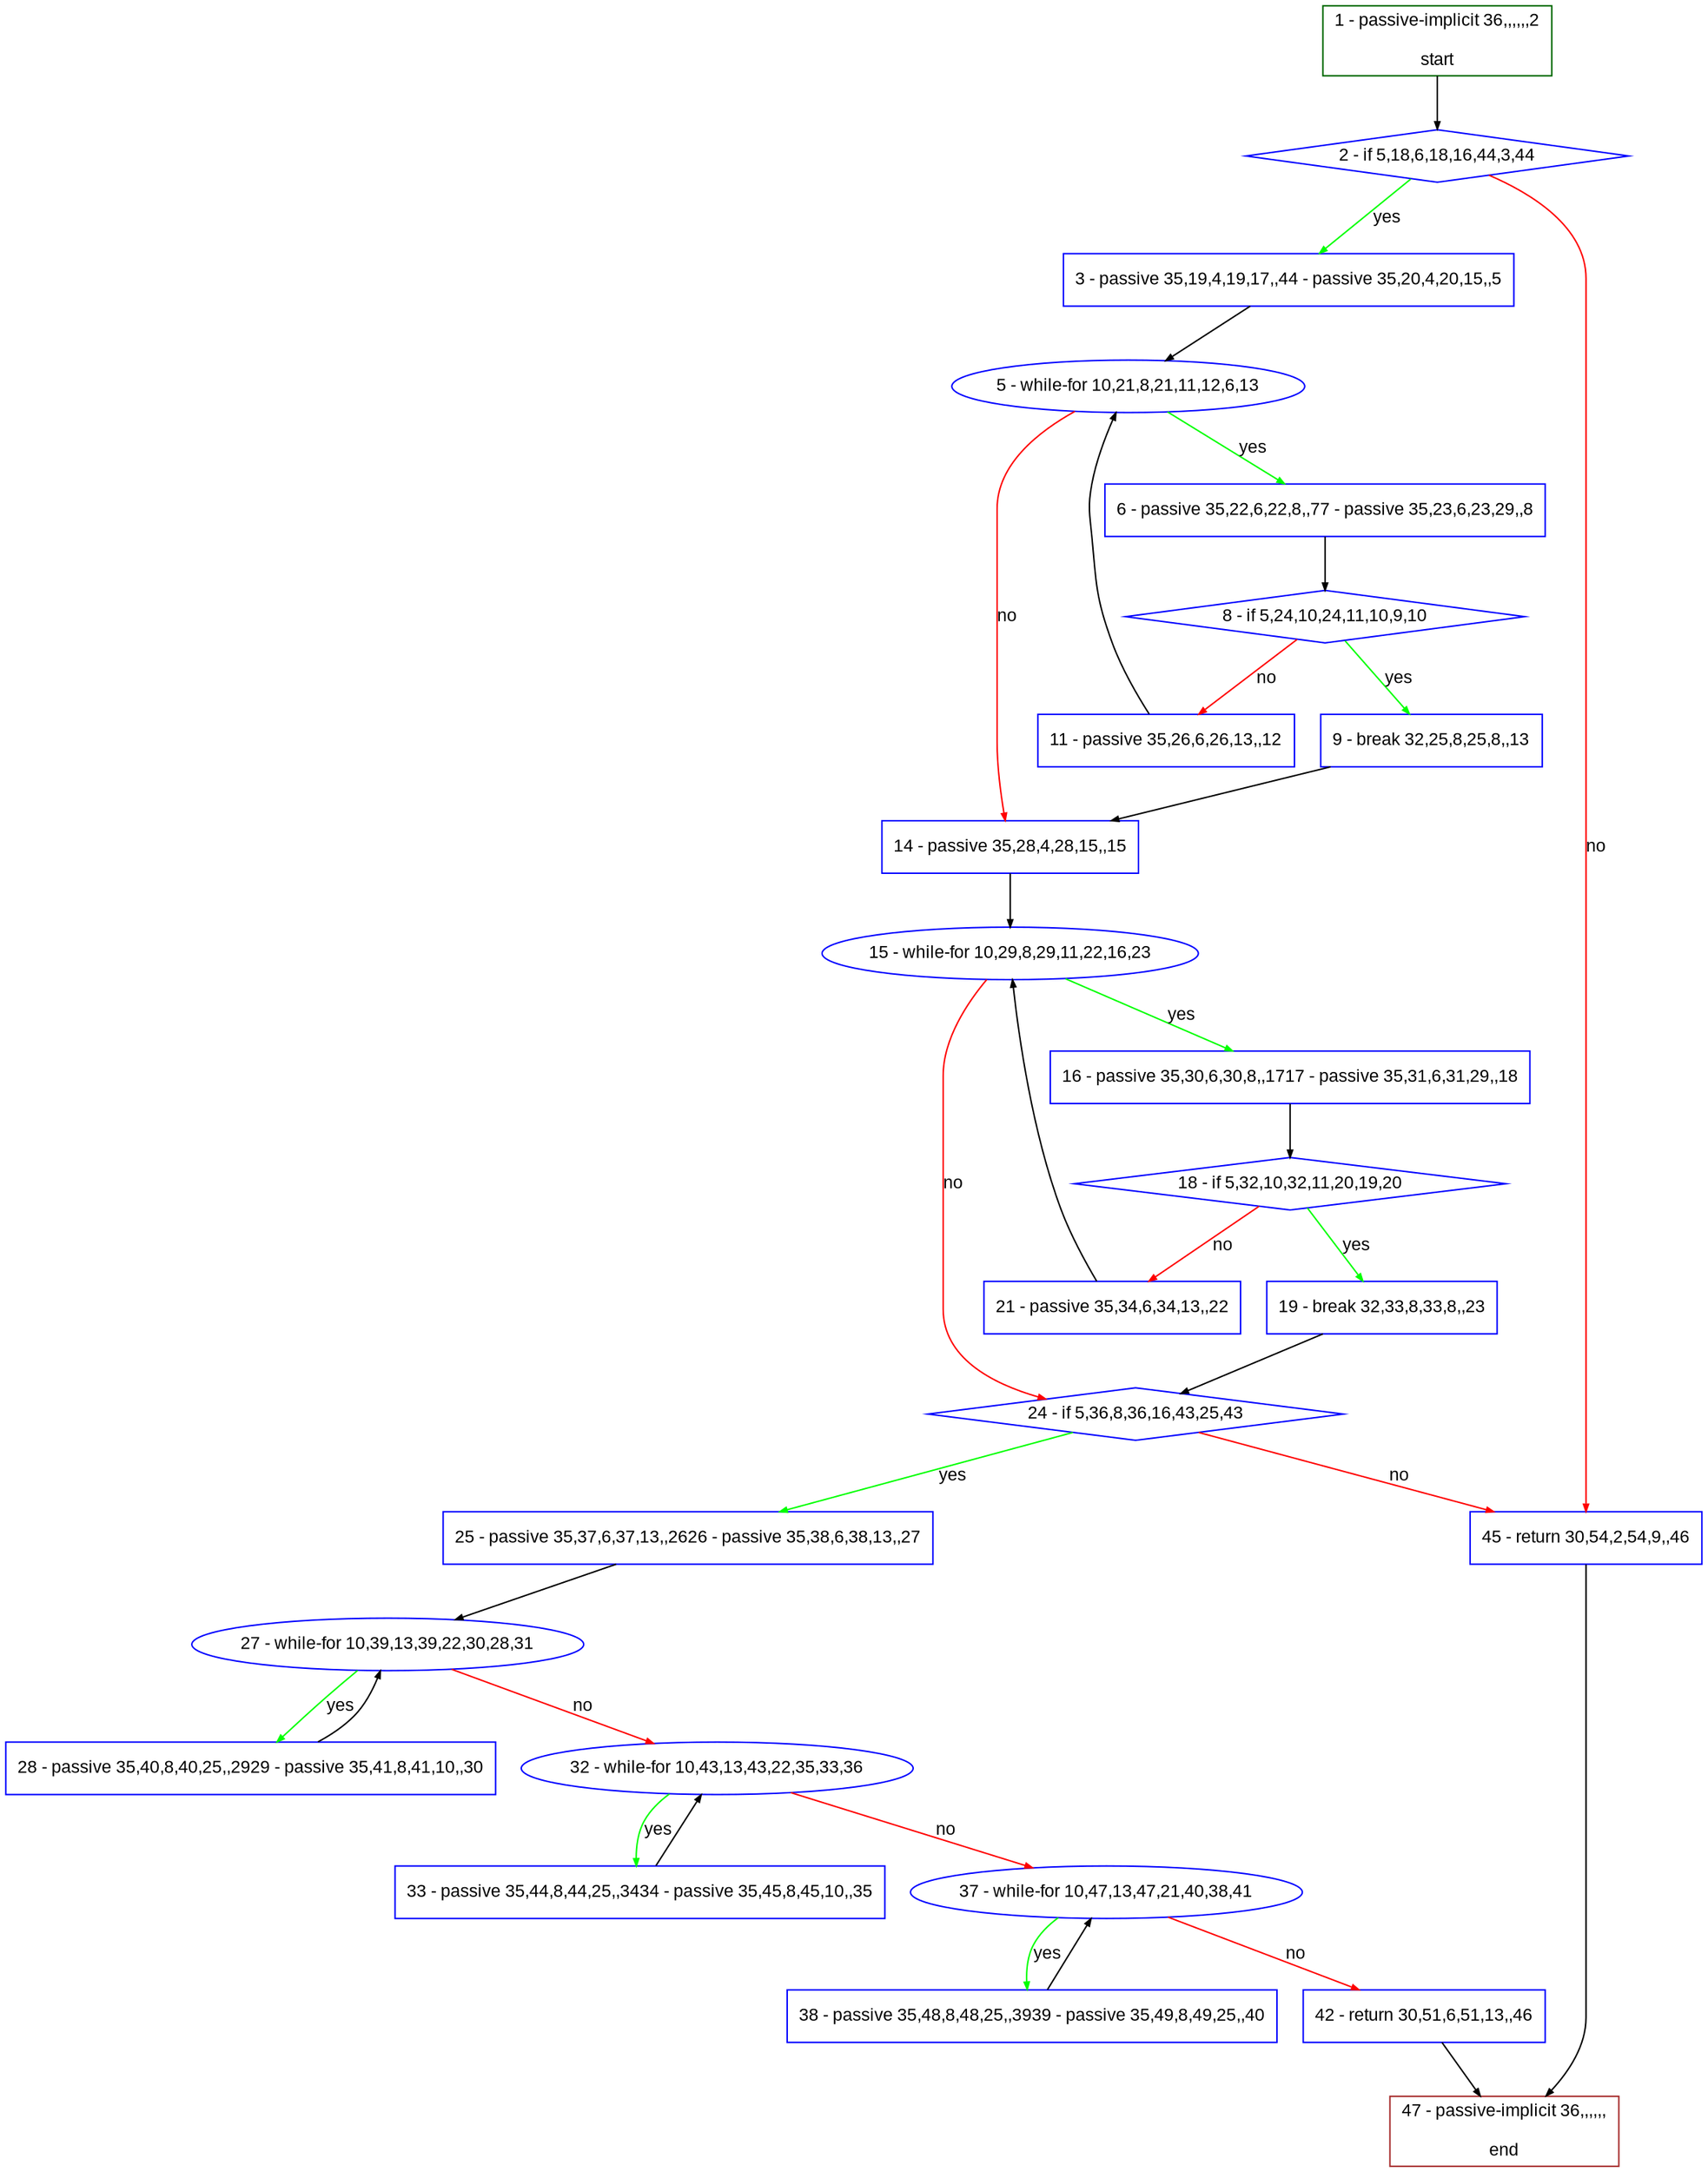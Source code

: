 digraph "" {
  graph [bgcolor="white", fillcolor="#FFFFCC", pack="true", packmode="clust", fontname="Arial", label="", fontsize="12", compound="true", style="rounded,filled"];
  node [node_initialized="no", fillcolor="white", fontname="Arial", label="", color="grey", fontsize="12", fixedsize="false", compound="true", shape="rectangle", style="filled"];
  edge [arrowtail="none", lhead="", fontcolor="black", fontname="Arial", label="", color="black", fontsize="12", arrowhead="normal", arrowsize="0.5", compound="true", ltail="", dir="forward"];
  __N1 [fillcolor="#ffffff", label="2 - if 5,18,6,18,16,44,3,44", color="#0000ff", shape="diamond", style="filled"];
  __N2 [fillcolor="#ffffff", label="1 - passive-implicit 36,,,,,,2\n\nstart", color="#006400", shape="box", style="filled"];
  __N3 [fillcolor="#ffffff", label="3 - passive 35,19,4,19,17,,44 - passive 35,20,4,20,15,,5", color="#0000ff", shape="box", style="filled"];
  __N4 [fillcolor="#ffffff", label="45 - return 30,54,2,54,9,,46", color="#0000ff", shape="box", style="filled"];
  __N5 [fillcolor="#ffffff", label="5 - while-for 10,21,8,21,11,12,6,13", color="#0000ff", shape="oval", style="filled"];
  __N6 [fillcolor="#ffffff", label="6 - passive 35,22,6,22,8,,77 - passive 35,23,6,23,29,,8", color="#0000ff", shape="box", style="filled"];
  __N7 [fillcolor="#ffffff", label="14 - passive 35,28,4,28,15,,15", color="#0000ff", shape="box", style="filled"];
  __N8 [fillcolor="#ffffff", label="8 - if 5,24,10,24,11,10,9,10", color="#0000ff", shape="diamond", style="filled"];
  __N9 [fillcolor="#ffffff", label="9 - break 32,25,8,25,8,,13", color="#0000ff", shape="box", style="filled"];
  __N10 [fillcolor="#ffffff", label="11 - passive 35,26,6,26,13,,12", color="#0000ff", shape="box", style="filled"];
  __N11 [fillcolor="#ffffff", label="15 - while-for 10,29,8,29,11,22,16,23", color="#0000ff", shape="oval", style="filled"];
  __N12 [fillcolor="#ffffff", label="16 - passive 35,30,6,30,8,,1717 - passive 35,31,6,31,29,,18", color="#0000ff", shape="box", style="filled"];
  __N13 [fillcolor="#ffffff", label="24 - if 5,36,8,36,16,43,25,43", color="#0000ff", shape="diamond", style="filled"];
  __N14 [fillcolor="#ffffff", label="18 - if 5,32,10,32,11,20,19,20", color="#0000ff", shape="diamond", style="filled"];
  __N15 [fillcolor="#ffffff", label="19 - break 32,33,8,33,8,,23", color="#0000ff", shape="box", style="filled"];
  __N16 [fillcolor="#ffffff", label="21 - passive 35,34,6,34,13,,22", color="#0000ff", shape="box", style="filled"];
  __N17 [fillcolor="#ffffff", label="25 - passive 35,37,6,37,13,,2626 - passive 35,38,6,38,13,,27", color="#0000ff", shape="box", style="filled"];
  __N18 [fillcolor="#ffffff", label="27 - while-for 10,39,13,39,22,30,28,31", color="#0000ff", shape="oval", style="filled"];
  __N19 [fillcolor="#ffffff", label="28 - passive 35,40,8,40,25,,2929 - passive 35,41,8,41,10,,30", color="#0000ff", shape="box", style="filled"];
  __N20 [fillcolor="#ffffff", label="32 - while-for 10,43,13,43,22,35,33,36", color="#0000ff", shape="oval", style="filled"];
  __N21 [fillcolor="#ffffff", label="33 - passive 35,44,8,44,25,,3434 - passive 35,45,8,45,10,,35", color="#0000ff", shape="box", style="filled"];
  __N22 [fillcolor="#ffffff", label="37 - while-for 10,47,13,47,21,40,38,41", color="#0000ff", shape="oval", style="filled"];
  __N23 [fillcolor="#ffffff", label="38 - passive 35,48,8,48,25,,3939 - passive 35,49,8,49,25,,40", color="#0000ff", shape="box", style="filled"];
  __N24 [fillcolor="#ffffff", label="42 - return 30,51,6,51,13,,46", color="#0000ff", shape="box", style="filled"];
  __N25 [fillcolor="#ffffff", label="47 - passive-implicit 36,,,,,,\n\nend", color="#a52a2a", shape="box", style="filled"];
  __N2 -> __N1 [arrowtail="none", color="#000000", label="", arrowhead="normal", dir="forward"];
  __N1 -> __N3 [arrowtail="none", color="#00ff00", label="yes", arrowhead="normal", dir="forward"];
  __N1 -> __N4 [arrowtail="none", color="#ff0000", label="no", arrowhead="normal", dir="forward"];
  __N3 -> __N5 [arrowtail="none", color="#000000", label="", arrowhead="normal", dir="forward"];
  __N5 -> __N6 [arrowtail="none", color="#00ff00", label="yes", arrowhead="normal", dir="forward"];
  __N5 -> __N7 [arrowtail="none", color="#ff0000", label="no", arrowhead="normal", dir="forward"];
  __N6 -> __N8 [arrowtail="none", color="#000000", label="", arrowhead="normal", dir="forward"];
  __N8 -> __N9 [arrowtail="none", color="#00ff00", label="yes", arrowhead="normal", dir="forward"];
  __N8 -> __N10 [arrowtail="none", color="#ff0000", label="no", arrowhead="normal", dir="forward"];
  __N9 -> __N7 [arrowtail="none", color="#000000", label="", arrowhead="normal", dir="forward"];
  __N10 -> __N5 [arrowtail="none", color="#000000", label="", arrowhead="normal", dir="forward"];
  __N7 -> __N11 [arrowtail="none", color="#000000", label="", arrowhead="normal", dir="forward"];
  __N11 -> __N12 [arrowtail="none", color="#00ff00", label="yes", arrowhead="normal", dir="forward"];
  __N11 -> __N13 [arrowtail="none", color="#ff0000", label="no", arrowhead="normal", dir="forward"];
  __N12 -> __N14 [arrowtail="none", color="#000000", label="", arrowhead="normal", dir="forward"];
  __N14 -> __N15 [arrowtail="none", color="#00ff00", label="yes", arrowhead="normal", dir="forward"];
  __N14 -> __N16 [arrowtail="none", color="#ff0000", label="no", arrowhead="normal", dir="forward"];
  __N15 -> __N13 [arrowtail="none", color="#000000", label="", arrowhead="normal", dir="forward"];
  __N16 -> __N11 [arrowtail="none", color="#000000", label="", arrowhead="normal", dir="forward"];
  __N13 -> __N17 [arrowtail="none", color="#00ff00", label="yes", arrowhead="normal", dir="forward"];
  __N13 -> __N4 [arrowtail="none", color="#ff0000", label="no", arrowhead="normal", dir="forward"];
  __N17 -> __N18 [arrowtail="none", color="#000000", label="", arrowhead="normal", dir="forward"];
  __N18 -> __N19 [arrowtail="none", color="#00ff00", label="yes", arrowhead="normal", dir="forward"];
  __N19 -> __N18 [arrowtail="none", color="#000000", label="", arrowhead="normal", dir="forward"];
  __N18 -> __N20 [arrowtail="none", color="#ff0000", label="no", arrowhead="normal", dir="forward"];
  __N20 -> __N21 [arrowtail="none", color="#00ff00", label="yes", arrowhead="normal", dir="forward"];
  __N21 -> __N20 [arrowtail="none", color="#000000", label="", arrowhead="normal", dir="forward"];
  __N20 -> __N22 [arrowtail="none", color="#ff0000", label="no", arrowhead="normal", dir="forward"];
  __N22 -> __N23 [arrowtail="none", color="#00ff00", label="yes", arrowhead="normal", dir="forward"];
  __N23 -> __N22 [arrowtail="none", color="#000000", label="", arrowhead="normal", dir="forward"];
  __N22 -> __N24 [arrowtail="none", color="#ff0000", label="no", arrowhead="normal", dir="forward"];
  __N24 -> __N25 [arrowtail="none", color="#000000", label="", arrowhead="normal", dir="forward"];
  __N4 -> __N25 [arrowtail="none", color="#000000", label="", arrowhead="normal", dir="forward"];
}
